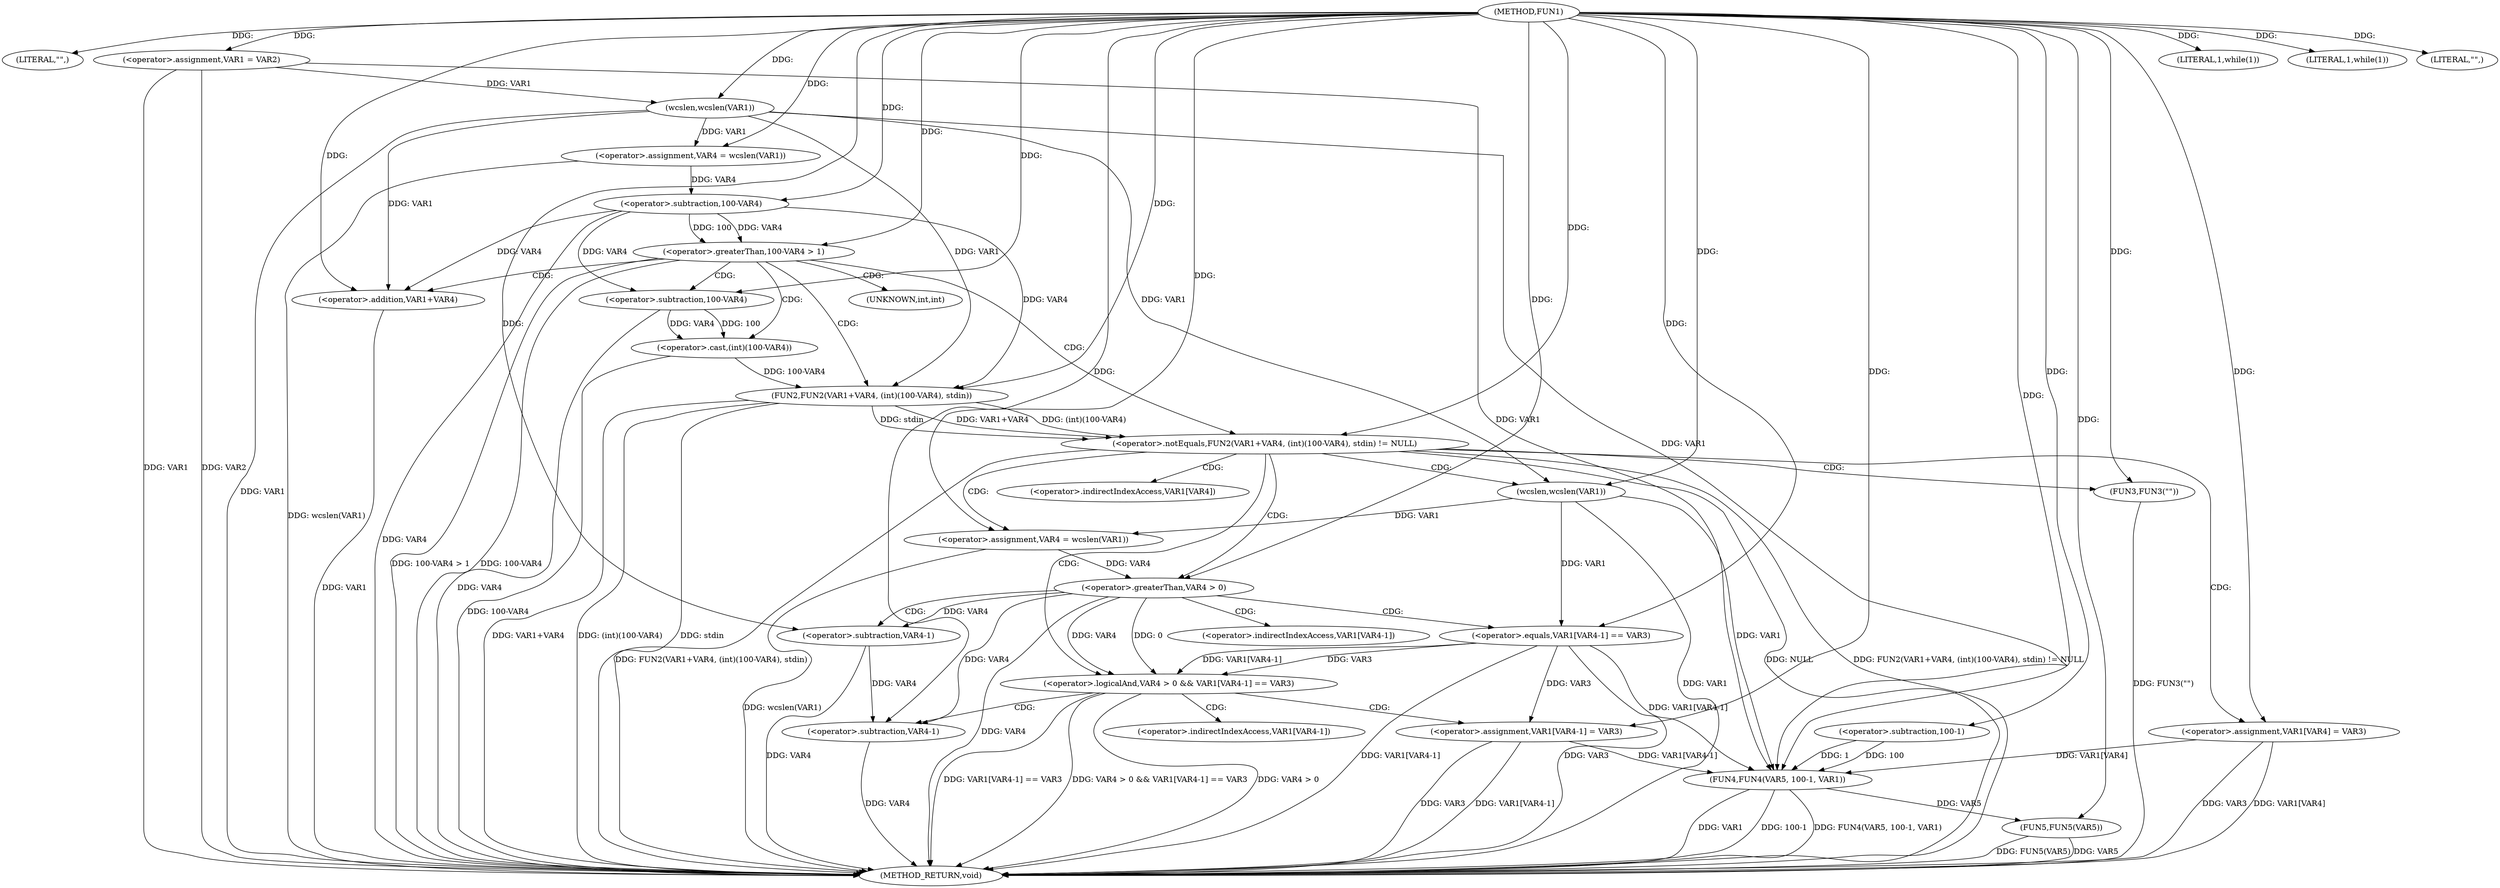 digraph FUN1 {  
"1000100" [label = "(METHOD,FUN1)" ]
"1000185" [label = "(METHOD_RETURN,void)" ]
"1000103" [label = "(LITERAL,\"\",)" ]
"1000104" [label = "(<operator>.assignment,VAR1 = VAR2)" ]
"1000108" [label = "(LITERAL,1,while(1))" ]
"1000112" [label = "(<operator>.assignment,VAR4 = wcslen(VAR1))" ]
"1000114" [label = "(wcslen,wcslen(VAR1))" ]
"1000117" [label = "(<operator>.greaterThan,100-VAR4 > 1)" ]
"1000118" [label = "(<operator>.subtraction,100-VAR4)" ]
"1000124" [label = "(<operator>.notEquals,FUN2(VAR1+VAR4, (int)(100-VAR4), stdin) != NULL)" ]
"1000125" [label = "(FUN2,FUN2(VAR1+VAR4, (int)(100-VAR4), stdin))" ]
"1000126" [label = "(<operator>.addition,VAR1+VAR4)" ]
"1000129" [label = "(<operator>.cast,(int)(100-VAR4))" ]
"1000131" [label = "(<operator>.subtraction,100-VAR4)" ]
"1000137" [label = "(<operator>.assignment,VAR4 = wcslen(VAR1))" ]
"1000139" [label = "(wcslen,wcslen(VAR1))" ]
"1000142" [label = "(<operator>.logicalAnd,VAR4 > 0 && VAR1[VAR4-1] == VAR3)" ]
"1000143" [label = "(<operator>.greaterThan,VAR4 > 0)" ]
"1000146" [label = "(<operator>.equals,VAR1[VAR4-1] == VAR3)" ]
"1000149" [label = "(<operator>.subtraction,VAR4-1)" ]
"1000154" [label = "(<operator>.assignment,VAR1[VAR4-1] = VAR3)" ]
"1000157" [label = "(<operator>.subtraction,VAR4-1)" ]
"1000163" [label = "(FUN3,FUN3(\"\"))" ]
"1000165" [label = "(<operator>.assignment,VAR1[VAR4] = VAR3)" ]
"1000172" [label = "(LITERAL,1,while(1))" ]
"1000175" [label = "(LITERAL,\"\",)" ]
"1000176" [label = "(FUN4,FUN4(VAR5, 100-1, VAR1))" ]
"1000178" [label = "(<operator>.subtraction,100-1)" ]
"1000182" [label = "(FUN5,FUN5(VAR5))" ]
"1000130" [label = "(UNKNOWN,int,int)" ]
"1000147" [label = "(<operator>.indirectIndexAccess,VAR1[VAR4-1])" ]
"1000155" [label = "(<operator>.indirectIndexAccess,VAR1[VAR4-1])" ]
"1000166" [label = "(<operator>.indirectIndexAccess,VAR1[VAR4])" ]
  "1000125" -> "1000185"  [ label = "DDG: VAR1+VAR4"] 
  "1000142" -> "1000185"  [ label = "DDG: VAR4 > 0 && VAR1[VAR4-1] == VAR3"] 
  "1000124" -> "1000185"  [ label = "DDG: FUN2(VAR1+VAR4, (int)(100-VAR4), stdin)"] 
  "1000165" -> "1000185"  [ label = "DDG: VAR3"] 
  "1000104" -> "1000185"  [ label = "DDG: VAR1"] 
  "1000137" -> "1000185"  [ label = "DDG: wcslen(VAR1)"] 
  "1000176" -> "1000185"  [ label = "DDG: VAR1"] 
  "1000114" -> "1000185"  [ label = "DDG: VAR1"] 
  "1000126" -> "1000185"  [ label = "DDG: VAR1"] 
  "1000117" -> "1000185"  [ label = "DDG: 100-VAR4"] 
  "1000142" -> "1000185"  [ label = "DDG: VAR4 > 0"] 
  "1000149" -> "1000185"  [ label = "DDG: VAR4"] 
  "1000182" -> "1000185"  [ label = "DDG: FUN5(VAR5)"] 
  "1000176" -> "1000185"  [ label = "DDG: 100-1"] 
  "1000117" -> "1000185"  [ label = "DDG: 100-VAR4 > 1"] 
  "1000112" -> "1000185"  [ label = "DDG: wcslen(VAR1)"] 
  "1000154" -> "1000185"  [ label = "DDG: VAR3"] 
  "1000165" -> "1000185"  [ label = "DDG: VAR1[VAR4]"] 
  "1000139" -> "1000185"  [ label = "DDG: VAR1"] 
  "1000146" -> "1000185"  [ label = "DDG: VAR3"] 
  "1000125" -> "1000185"  [ label = "DDG: (int)(100-VAR4)"] 
  "1000154" -> "1000185"  [ label = "DDG: VAR1[VAR4-1]"] 
  "1000157" -> "1000185"  [ label = "DDG: VAR4"] 
  "1000143" -> "1000185"  [ label = "DDG: VAR4"] 
  "1000125" -> "1000185"  [ label = "DDG: stdin"] 
  "1000176" -> "1000185"  [ label = "DDG: FUN4(VAR5, 100-1, VAR1)"] 
  "1000131" -> "1000185"  [ label = "DDG: VAR4"] 
  "1000124" -> "1000185"  [ label = "DDG: NULL"] 
  "1000118" -> "1000185"  [ label = "DDG: VAR4"] 
  "1000163" -> "1000185"  [ label = "DDG: FUN3(\"\")"] 
  "1000142" -> "1000185"  [ label = "DDG: VAR1[VAR4-1] == VAR3"] 
  "1000146" -> "1000185"  [ label = "DDG: VAR1[VAR4-1]"] 
  "1000182" -> "1000185"  [ label = "DDG: VAR5"] 
  "1000104" -> "1000185"  [ label = "DDG: VAR2"] 
  "1000129" -> "1000185"  [ label = "DDG: 100-VAR4"] 
  "1000124" -> "1000185"  [ label = "DDG: FUN2(VAR1+VAR4, (int)(100-VAR4), stdin) != NULL"] 
  "1000100" -> "1000103"  [ label = "DDG: "] 
  "1000100" -> "1000104"  [ label = "DDG: "] 
  "1000100" -> "1000108"  [ label = "DDG: "] 
  "1000114" -> "1000112"  [ label = "DDG: VAR1"] 
  "1000100" -> "1000112"  [ label = "DDG: "] 
  "1000104" -> "1000114"  [ label = "DDG: VAR1"] 
  "1000100" -> "1000114"  [ label = "DDG: "] 
  "1000118" -> "1000117"  [ label = "DDG: 100"] 
  "1000118" -> "1000117"  [ label = "DDG: VAR4"] 
  "1000100" -> "1000118"  [ label = "DDG: "] 
  "1000112" -> "1000118"  [ label = "DDG: VAR4"] 
  "1000100" -> "1000117"  [ label = "DDG: "] 
  "1000125" -> "1000124"  [ label = "DDG: VAR1+VAR4"] 
  "1000125" -> "1000124"  [ label = "DDG: (int)(100-VAR4)"] 
  "1000125" -> "1000124"  [ label = "DDG: stdin"] 
  "1000114" -> "1000125"  [ label = "DDG: VAR1"] 
  "1000100" -> "1000125"  [ label = "DDG: "] 
  "1000118" -> "1000125"  [ label = "DDG: VAR4"] 
  "1000114" -> "1000126"  [ label = "DDG: VAR1"] 
  "1000100" -> "1000126"  [ label = "DDG: "] 
  "1000118" -> "1000126"  [ label = "DDG: VAR4"] 
  "1000129" -> "1000125"  [ label = "DDG: 100-VAR4"] 
  "1000131" -> "1000129"  [ label = "DDG: 100"] 
  "1000131" -> "1000129"  [ label = "DDG: VAR4"] 
  "1000100" -> "1000131"  [ label = "DDG: "] 
  "1000118" -> "1000131"  [ label = "DDG: VAR4"] 
  "1000100" -> "1000124"  [ label = "DDG: "] 
  "1000139" -> "1000137"  [ label = "DDG: VAR1"] 
  "1000100" -> "1000137"  [ label = "DDG: "] 
  "1000100" -> "1000139"  [ label = "DDG: "] 
  "1000114" -> "1000139"  [ label = "DDG: VAR1"] 
  "1000143" -> "1000142"  [ label = "DDG: VAR4"] 
  "1000143" -> "1000142"  [ label = "DDG: 0"] 
  "1000137" -> "1000143"  [ label = "DDG: VAR4"] 
  "1000100" -> "1000143"  [ label = "DDG: "] 
  "1000146" -> "1000142"  [ label = "DDG: VAR1[VAR4-1]"] 
  "1000146" -> "1000142"  [ label = "DDG: VAR3"] 
  "1000139" -> "1000146"  [ label = "DDG: VAR1"] 
  "1000143" -> "1000149"  [ label = "DDG: VAR4"] 
  "1000100" -> "1000149"  [ label = "DDG: "] 
  "1000100" -> "1000146"  [ label = "DDG: "] 
  "1000146" -> "1000154"  [ label = "DDG: VAR3"] 
  "1000100" -> "1000154"  [ label = "DDG: "] 
  "1000143" -> "1000157"  [ label = "DDG: VAR4"] 
  "1000149" -> "1000157"  [ label = "DDG: VAR4"] 
  "1000100" -> "1000157"  [ label = "DDG: "] 
  "1000100" -> "1000163"  [ label = "DDG: "] 
  "1000100" -> "1000165"  [ label = "DDG: "] 
  "1000100" -> "1000172"  [ label = "DDG: "] 
  "1000100" -> "1000175"  [ label = "DDG: "] 
  "1000100" -> "1000176"  [ label = "DDG: "] 
  "1000178" -> "1000176"  [ label = "DDG: 100"] 
  "1000178" -> "1000176"  [ label = "DDG: 1"] 
  "1000100" -> "1000178"  [ label = "DDG: "] 
  "1000104" -> "1000176"  [ label = "DDG: VAR1"] 
  "1000154" -> "1000176"  [ label = "DDG: VAR1[VAR4-1]"] 
  "1000114" -> "1000176"  [ label = "DDG: VAR1"] 
  "1000146" -> "1000176"  [ label = "DDG: VAR1[VAR4-1]"] 
  "1000165" -> "1000176"  [ label = "DDG: VAR1[VAR4]"] 
  "1000139" -> "1000176"  [ label = "DDG: VAR1"] 
  "1000176" -> "1000182"  [ label = "DDG: VAR5"] 
  "1000100" -> "1000182"  [ label = "DDG: "] 
  "1000117" -> "1000125"  [ label = "CDG: "] 
  "1000117" -> "1000131"  [ label = "CDG: "] 
  "1000117" -> "1000126"  [ label = "CDG: "] 
  "1000117" -> "1000129"  [ label = "CDG: "] 
  "1000117" -> "1000124"  [ label = "CDG: "] 
  "1000117" -> "1000130"  [ label = "CDG: "] 
  "1000124" -> "1000142"  [ label = "CDG: "] 
  "1000124" -> "1000166"  [ label = "CDG: "] 
  "1000124" -> "1000139"  [ label = "CDG: "] 
  "1000124" -> "1000165"  [ label = "CDG: "] 
  "1000124" -> "1000163"  [ label = "CDG: "] 
  "1000124" -> "1000143"  [ label = "CDG: "] 
  "1000124" -> "1000137"  [ label = "CDG: "] 
  "1000142" -> "1000157"  [ label = "CDG: "] 
  "1000142" -> "1000155"  [ label = "CDG: "] 
  "1000142" -> "1000154"  [ label = "CDG: "] 
  "1000143" -> "1000149"  [ label = "CDG: "] 
  "1000143" -> "1000147"  [ label = "CDG: "] 
  "1000143" -> "1000146"  [ label = "CDG: "] 
}
